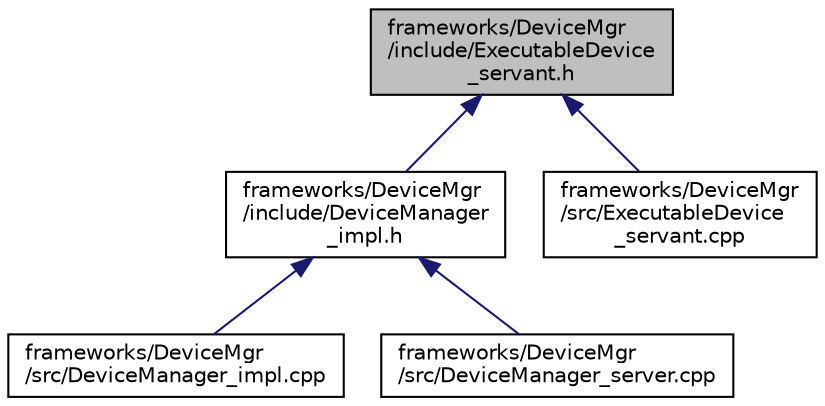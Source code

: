digraph "frameworks/DeviceMgr/include/ExecutableDevice_servant.h"
{
 // INTERACTIVE_SVG=YES
  edge [fontname="Helvetica",fontsize="10",labelfontname="Helvetica",labelfontsize="10"];
  node [fontname="Helvetica",fontsize="10",shape=record];
  Node1 [label="frameworks/DeviceMgr\l/include/ExecutableDevice\l_servant.h",height=0.2,width=0.4,color="black", fillcolor="grey75", style="filled", fontcolor="black"];
  Node1 -> Node2 [dir="back",color="midnightblue",fontsize="10",style="solid",fontname="Helvetica"];
  Node2 [label="frameworks/DeviceMgr\l/include/DeviceManager\l_impl.h",height=0.2,width=0.4,color="black", fillcolor="white", style="filled",URL="$_device_manager__impl_8h.html",tooltip=":  "];
  Node2 -> Node3 [dir="back",color="midnightblue",fontsize="10",style="solid",fontname="Helvetica"];
  Node3 [label="frameworks/DeviceMgr\l/src/DeviceManager_impl.cpp",height=0.2,width=0.4,color="black", fillcolor="white", style="filled",URL="$_device_manager__impl_8cpp.html",tooltip=":  "];
  Node2 -> Node4 [dir="back",color="midnightblue",fontsize="10",style="solid",fontname="Helvetica"];
  Node4 [label="frameworks/DeviceMgr\l/src/DeviceManager_server.cpp",height=0.2,width=0.4,color="black", fillcolor="white", style="filled",URL="$_device_manager__server_8cpp.html"];
  Node1 -> Node5 [dir="back",color="midnightblue",fontsize="10",style="solid",fontname="Helvetica"];
  Node5 [label="frameworks/DeviceMgr\l/src/ExecutableDevice\l_servant.cpp",height=0.2,width=0.4,color="black", fillcolor="white", style="filled",URL="$_executable_device__servant_8cpp.html",tooltip=":  "];
}
